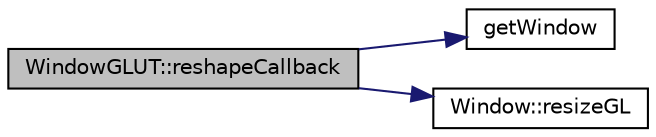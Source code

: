 digraph "WindowGLUT::reshapeCallback"
{
 // INTERACTIVE_SVG=YES
  edge [fontname="Helvetica",fontsize="10",labelfontname="Helvetica",labelfontsize="10"];
  node [fontname="Helvetica",fontsize="10",shape=record];
  rankdir="LR";
  Node1 [label="WindowGLUT::reshapeCallback",height=0.2,width=0.4,color="black", fillcolor="grey75", style="filled" fontcolor="black"];
  Node1 -> Node2 [color="midnightblue",fontsize="10",style="solid",fontname="Helvetica"];
  Node2 [label="getWindow",height=0.2,width=0.4,color="black", fillcolor="white", style="filled",URL="$_window_8h.html#a569be9f3eab26d2ba994a32b75dc9896"];
  Node1 -> Node3 [color="midnightblue",fontsize="10",style="solid",fontname="Helvetica"];
  Node3 [label="Window::resizeGL",height=0.2,width=0.4,color="black", fillcolor="white", style="filled",URL="$class_window.html#a26586639e05d1d14b23bb9675976ba35"];
}
